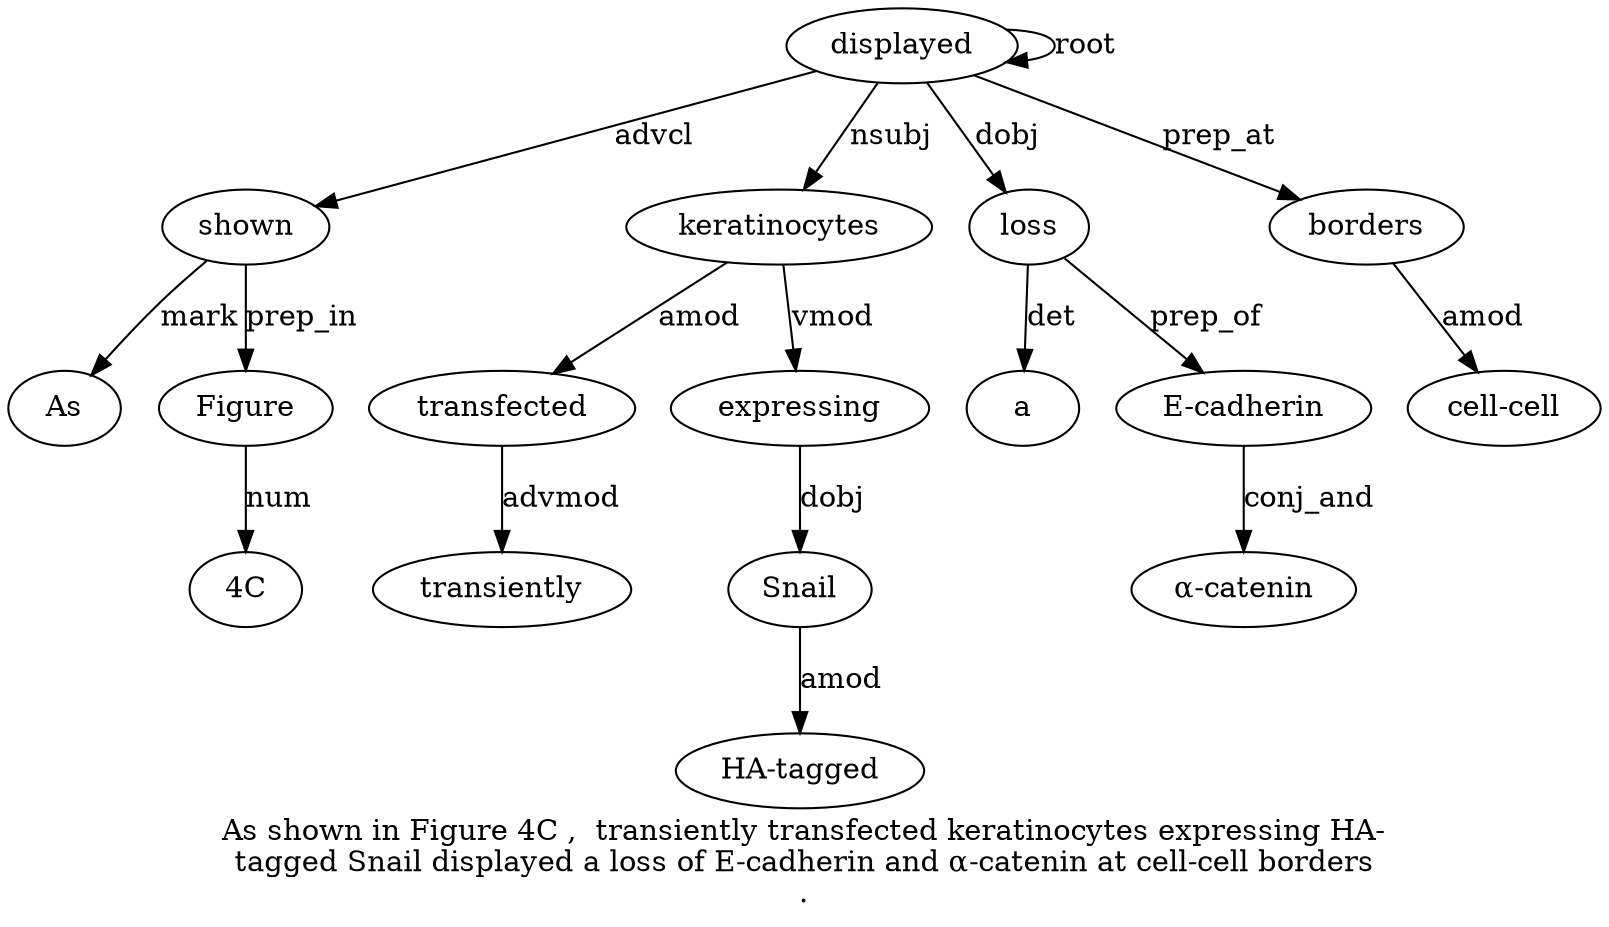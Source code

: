digraph "As shown in Figure 4C ,  transiently transfected keratinocytes expressing HA-tagged Snail displayed a loss of E-cadherin and α-catenin at cell-cell borders ." {
label="As shown in Figure 4C ,  transiently transfected keratinocytes expressing HA-
tagged Snail displayed a loss of E-cadherin and α-catenin at cell-cell borders
.";
shown2 [style=filled, fillcolor=white, label=shown];
As1 [style=filled, fillcolor=white, label=As];
shown2 -> As1  [label=mark];
displayed13 [style=filled, fillcolor=white, label=displayed];
displayed13 -> shown2  [label=advcl];
Figure4 [style=filled, fillcolor=white, label=Figure];
shown2 -> Figure4  [label=prep_in];
"4C5" [style=filled, fillcolor=white, label="4C"];
Figure4 -> "4C5"  [label=num];
transfected8 [style=filled, fillcolor=white, label=transfected];
transiently7 [style=filled, fillcolor=white, label=transiently];
transfected8 -> transiently7  [label=advmod];
keratinocytes9 [style=filled, fillcolor=white, label=keratinocytes];
keratinocytes9 -> transfected8  [label=amod];
displayed13 -> keratinocytes9  [label=nsubj];
expressing10 [style=filled, fillcolor=white, label=expressing];
keratinocytes9 -> expressing10  [label=vmod];
Snail12 [style=filled, fillcolor=white, label=Snail];
"HA-tagged11" [style=filled, fillcolor=white, label="HA-tagged"];
Snail12 -> "HA-tagged11"  [label=amod];
expressing10 -> Snail12  [label=dobj];
displayed13 -> displayed13  [label=root];
loss15 [style=filled, fillcolor=white, label=loss];
a14 [style=filled, fillcolor=white, label=a];
loss15 -> a14  [label=det];
displayed13 -> loss15  [label=dobj];
"E-cadherin17" [style=filled, fillcolor=white, label="E-cadherin"];
loss15 -> "E-cadherin17"  [label=prep_of];
"α-catenin19" [style=filled, fillcolor=white, label="α-catenin"];
"E-cadherin17" -> "α-catenin19"  [label=conj_and];
borders22 [style=filled, fillcolor=white, label=borders];
"cell-cell21" [style=filled, fillcolor=white, label="cell-cell"];
borders22 -> "cell-cell21"  [label=amod];
displayed13 -> borders22  [label=prep_at];
}
